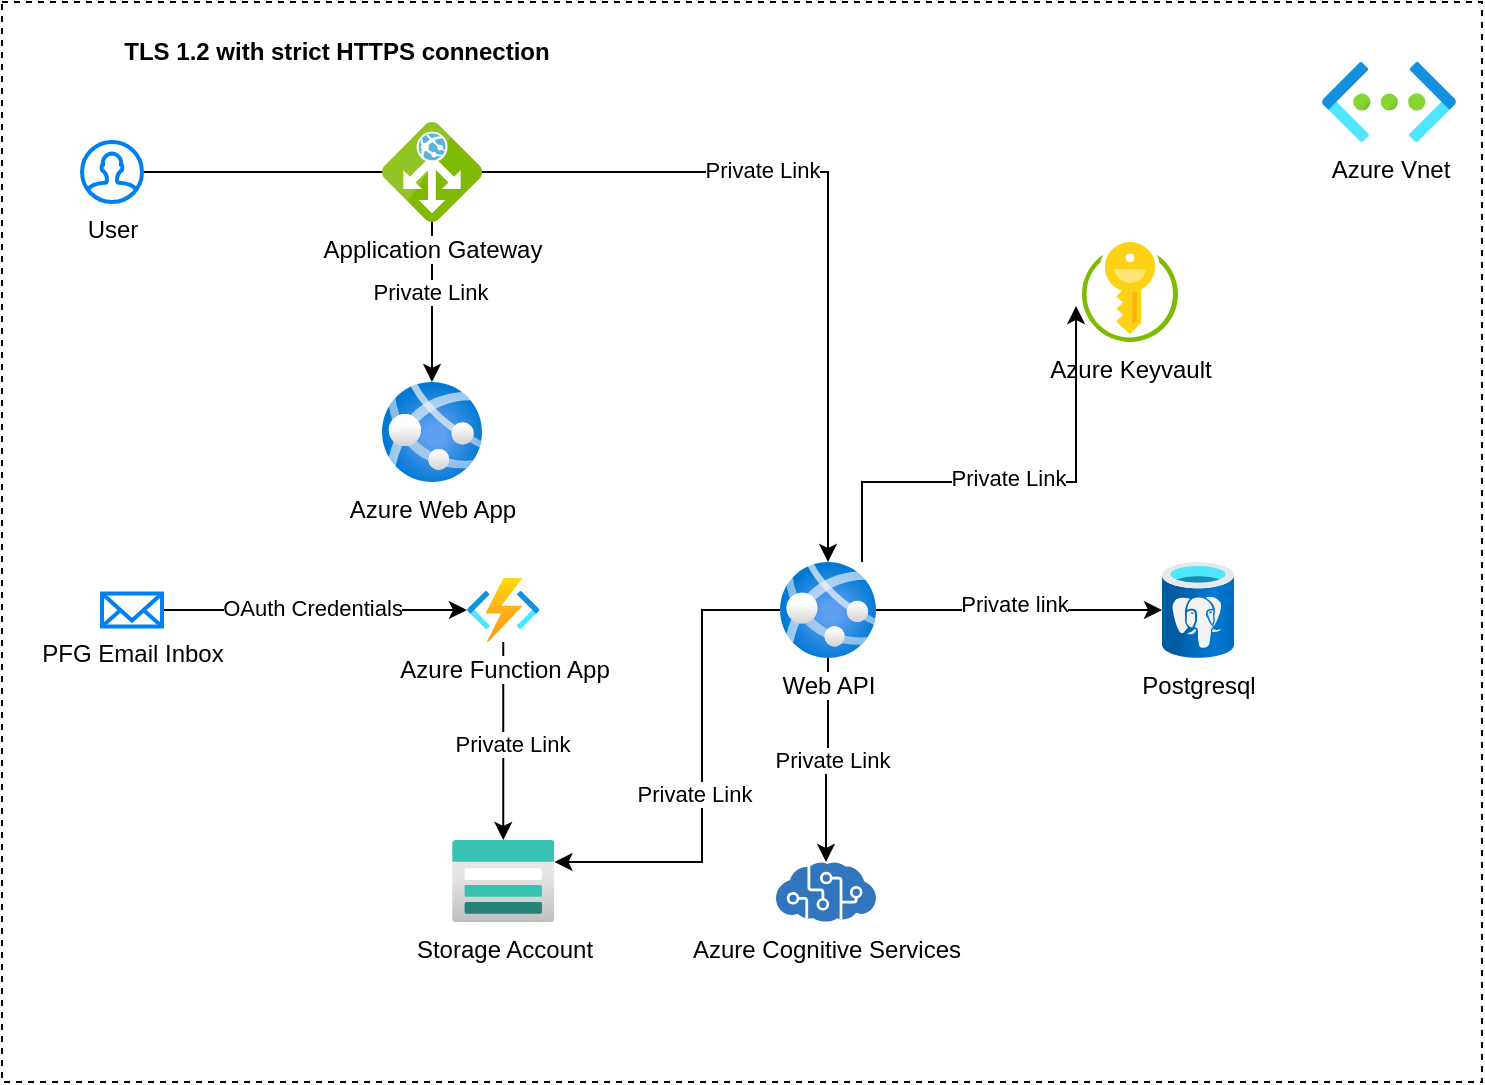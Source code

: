 <mxfile version="24.6.4" type="device">
  <diagram name="Page-1" id="XP20JEtvbyKS0XTEVQfo">
    <mxGraphModel dx="1434" dy="818" grid="1" gridSize="10" guides="1" tooltips="1" connect="1" arrows="1" fold="1" page="1" pageScale="1" pageWidth="850" pageHeight="1100" math="0" shadow="0">
      <root>
        <mxCell id="0" />
        <mxCell id="1" parent="0" />
        <mxCell id="CnIJ5-Kd83_h9Hyl5ng9-6" value="" style="rounded=0;whiteSpace=wrap;html=1;dashed=1;" parent="1" vertex="1">
          <mxGeometry x="20" y="360" width="740" height="540" as="geometry" />
        </mxCell>
        <mxCell id="CnIJ5-Kd83_h9Hyl5ng9-1" value="Azure Web App" style="image;aspect=fixed;html=1;points=[];align=center;fontSize=12;image=img/lib/azure2/app_services/App_Services.svg;" parent="1" vertex="1">
          <mxGeometry x="210" y="550" width="50" height="50" as="geometry" />
        </mxCell>
        <mxCell id="CnIJ5-Kd83_h9Hyl5ng9-4" style="edgeStyle=orthogonalEdgeStyle;rounded=0;orthogonalLoop=1;jettySize=auto;html=1;" parent="1" source="CnIJ5-Kd83_h9Hyl5ng9-2" target="CnIJ5-Kd83_h9Hyl5ng9-1" edge="1">
          <mxGeometry relative="1" as="geometry" />
        </mxCell>
        <mxCell id="YHME-iBn_XcXqwXXWRQl-4" value="Private Link" style="edgeLabel;html=1;align=center;verticalAlign=middle;resizable=0;points=[];" vertex="1" connectable="0" parent="CnIJ5-Kd83_h9Hyl5ng9-4">
          <mxGeometry x="0.64" y="-1" relative="1" as="geometry">
            <mxPoint as="offset" />
          </mxGeometry>
        </mxCell>
        <mxCell id="CnIJ5-Kd83_h9Hyl5ng9-2" value="User" style="html=1;verticalLabelPosition=bottom;align=center;labelBackgroundColor=#ffffff;verticalAlign=top;strokeWidth=2;strokeColor=#0080F0;shadow=0;dashed=0;shape=mxgraph.ios7.icons.user;" parent="1" vertex="1">
          <mxGeometry x="60" y="430" width="30" height="30" as="geometry" />
        </mxCell>
        <mxCell id="CnIJ5-Kd83_h9Hyl5ng9-11" style="edgeStyle=orthogonalEdgeStyle;rounded=0;orthogonalLoop=1;jettySize=auto;html=1;" parent="1" source="CnIJ5-Kd83_h9Hyl5ng9-7" target="CnIJ5-Kd83_h9Hyl5ng9-10" edge="1">
          <mxGeometry relative="1" as="geometry" />
        </mxCell>
        <mxCell id="CnIJ5-Kd83_h9Hyl5ng9-12" value="Private link" style="edgeLabel;html=1;align=center;verticalAlign=middle;resizable=0;points=[];" parent="CnIJ5-Kd83_h9Hyl5ng9-11" vertex="1" connectable="0">
          <mxGeometry x="-0.037" y="3" relative="1" as="geometry">
            <mxPoint as="offset" />
          </mxGeometry>
        </mxCell>
        <mxCell id="CnIJ5-Kd83_h9Hyl5ng9-14" style="edgeStyle=orthogonalEdgeStyle;rounded=0;orthogonalLoop=1;jettySize=auto;html=1;" parent="1" source="CnIJ5-Kd83_h9Hyl5ng9-7" target="CnIJ5-Kd83_h9Hyl5ng9-13" edge="1">
          <mxGeometry relative="1" as="geometry" />
        </mxCell>
        <mxCell id="CnIJ5-Kd83_h9Hyl5ng9-15" value="Private Link" style="edgeLabel;html=1;align=center;verticalAlign=middle;resizable=0;points=[];" parent="CnIJ5-Kd83_h9Hyl5ng9-14" vertex="1" connectable="0">
          <mxGeometry x="-0.02" y="2" relative="1" as="geometry">
            <mxPoint as="offset" />
          </mxGeometry>
        </mxCell>
        <mxCell id="CnIJ5-Kd83_h9Hyl5ng9-25" style="edgeStyle=orthogonalEdgeStyle;rounded=0;orthogonalLoop=1;jettySize=auto;html=1;" parent="1" source="CnIJ5-Kd83_h9Hyl5ng9-7" target="CnIJ5-Kd83_h9Hyl5ng9-16" edge="1">
          <mxGeometry relative="1" as="geometry">
            <Array as="points">
              <mxPoint x="370" y="664" />
              <mxPoint x="370" y="790" />
            </Array>
          </mxGeometry>
        </mxCell>
        <mxCell id="CnIJ5-Kd83_h9Hyl5ng9-26" value="Private Link" style="edgeLabel;html=1;align=center;verticalAlign=middle;resizable=0;points=[];" parent="CnIJ5-Kd83_h9Hyl5ng9-25" vertex="1" connectable="0">
          <mxGeometry x="0.097" y="-4" relative="1" as="geometry">
            <mxPoint as="offset" />
          </mxGeometry>
        </mxCell>
        <mxCell id="CnIJ5-Kd83_h9Hyl5ng9-7" value="Web API" style="image;aspect=fixed;html=1;points=[];align=center;fontSize=12;image=img/lib/azure2/app_services/App_Services.svg;" parent="1" vertex="1">
          <mxGeometry x="409" y="640" width="48" height="48" as="geometry" />
        </mxCell>
        <mxCell id="CnIJ5-Kd83_h9Hyl5ng9-10" value="Postgresql" style="image;aspect=fixed;html=1;points=[];align=center;fontSize=12;image=img/lib/azure2/databases/Azure_Database_PostgreSQL_Server.svg;" parent="1" vertex="1">
          <mxGeometry x="600" y="640" width="36" height="48" as="geometry" />
        </mxCell>
        <mxCell id="CnIJ5-Kd83_h9Hyl5ng9-13" value="Azure Cognitive Services" style="image;sketch=0;aspect=fixed;html=1;points=[];align=center;fontSize=12;image=img/lib/mscae/Cognitive_Services.svg;" parent="1" vertex="1">
          <mxGeometry x="407" y="790" width="50" height="30" as="geometry" />
        </mxCell>
        <mxCell id="CnIJ5-Kd83_h9Hyl5ng9-16" value="Storage Account" style="image;aspect=fixed;html=1;points=[];align=center;fontSize=12;image=img/lib/azure2/storage/Storage_Accounts.svg;" parent="1" vertex="1">
          <mxGeometry x="245" y="779" width="51.25" height="41" as="geometry" />
        </mxCell>
        <mxCell id="CnIJ5-Kd83_h9Hyl5ng9-19" style="edgeStyle=orthogonalEdgeStyle;rounded=0;orthogonalLoop=1;jettySize=auto;html=1;" parent="1" source="CnIJ5-Kd83_h9Hyl5ng9-17" target="CnIJ5-Kd83_h9Hyl5ng9-18" edge="1">
          <mxGeometry relative="1" as="geometry" />
        </mxCell>
        <mxCell id="CnIJ5-Kd83_h9Hyl5ng9-21" value="OAuth Credentials" style="edgeLabel;html=1;align=center;verticalAlign=middle;resizable=0;points=[];" parent="CnIJ5-Kd83_h9Hyl5ng9-19" vertex="1" connectable="0">
          <mxGeometry x="-0.026" y="1" relative="1" as="geometry">
            <mxPoint as="offset" />
          </mxGeometry>
        </mxCell>
        <mxCell id="CnIJ5-Kd83_h9Hyl5ng9-17" value="PFG Email Inbox" style="html=1;verticalLabelPosition=bottom;align=center;labelBackgroundColor=#ffffff;verticalAlign=top;strokeWidth=2;strokeColor=#0080F0;shadow=0;dashed=0;shape=mxgraph.ios7.icons.mail;" parent="1" vertex="1">
          <mxGeometry x="70" y="655.75" width="30" height="16.5" as="geometry" />
        </mxCell>
        <mxCell id="CnIJ5-Kd83_h9Hyl5ng9-20" style="edgeStyle=orthogonalEdgeStyle;rounded=0;orthogonalLoop=1;jettySize=auto;html=1;" parent="1" source="CnIJ5-Kd83_h9Hyl5ng9-18" target="CnIJ5-Kd83_h9Hyl5ng9-16" edge="1">
          <mxGeometry relative="1" as="geometry" />
        </mxCell>
        <mxCell id="CnIJ5-Kd83_h9Hyl5ng9-22" value="Private Link" style="edgeLabel;html=1;align=center;verticalAlign=middle;resizable=0;points=[];" parent="CnIJ5-Kd83_h9Hyl5ng9-20" vertex="1" connectable="0">
          <mxGeometry x="0.03" y="4" relative="1" as="geometry">
            <mxPoint as="offset" />
          </mxGeometry>
        </mxCell>
        <mxCell id="CnIJ5-Kd83_h9Hyl5ng9-18" value="Azure Function App" style="image;aspect=fixed;html=1;points=[];align=center;fontSize=12;image=img/lib/azure2/iot/Function_Apps.svg;" parent="1" vertex="1">
          <mxGeometry x="252.49" y="648" width="36.27" height="32" as="geometry" />
        </mxCell>
        <mxCell id="CnIJ5-Kd83_h9Hyl5ng9-24" value="Azure Vnet" style="image;aspect=fixed;html=1;points=[];align=center;fontSize=12;image=img/lib/azure2/networking/Virtual_Networks.svg;" parent="1" vertex="1">
          <mxGeometry x="680" y="390" width="67" height="40" as="geometry" />
        </mxCell>
        <mxCell id="CnIJ5-Kd83_h9Hyl5ng9-27" value="TLS 1.2 with strict HTTPS connection" style="text;html=1;align=center;verticalAlign=middle;whiteSpace=wrap;rounded=0;fontStyle=1" parent="1" vertex="1">
          <mxGeometry x="45" y="370" width="285" height="30" as="geometry" />
        </mxCell>
        <mxCell id="dwLmH1JB4ZqblYppsKAX-1" value="Azure Keyvault" style="image;sketch=0;aspect=fixed;html=1;points=[];align=center;fontSize=12;image=img/lib/mscae/Key_Vaults.svg;" parent="1" vertex="1">
          <mxGeometry x="560" y="480" width="48" height="50" as="geometry" />
        </mxCell>
        <mxCell id="dwLmH1JB4ZqblYppsKAX-2" style="edgeStyle=orthogonalEdgeStyle;rounded=0;orthogonalLoop=1;jettySize=auto;html=1;entryX=-0.062;entryY=0.64;entryDx=0;entryDy=0;entryPerimeter=0;" parent="1" source="CnIJ5-Kd83_h9Hyl5ng9-7" target="dwLmH1JB4ZqblYppsKAX-1" edge="1">
          <mxGeometry relative="1" as="geometry">
            <Array as="points">
              <mxPoint x="450" y="600" />
              <mxPoint x="557" y="600" />
            </Array>
          </mxGeometry>
        </mxCell>
        <mxCell id="dwLmH1JB4ZqblYppsKAX-3" value="Private Link" style="edgeLabel;html=1;align=center;verticalAlign=middle;resizable=0;points=[];" parent="dwLmH1JB4ZqblYppsKAX-2" vertex="1" connectable="0">
          <mxGeometry x="-0.038" y="2" relative="1" as="geometry">
            <mxPoint as="offset" />
          </mxGeometry>
        </mxCell>
        <mxCell id="YHME-iBn_XcXqwXXWRQl-2" style="edgeStyle=orthogonalEdgeStyle;rounded=0;orthogonalLoop=1;jettySize=auto;html=1;" edge="1" parent="1" source="YHME-iBn_XcXqwXXWRQl-1" target="CnIJ5-Kd83_h9Hyl5ng9-7">
          <mxGeometry relative="1" as="geometry" />
        </mxCell>
        <mxCell id="YHME-iBn_XcXqwXXWRQl-3" value="Private Link" style="edgeLabel;html=1;align=center;verticalAlign=middle;resizable=0;points=[];" vertex="1" connectable="0" parent="YHME-iBn_XcXqwXXWRQl-2">
          <mxGeometry x="-0.239" y="1" relative="1" as="geometry">
            <mxPoint as="offset" />
          </mxGeometry>
        </mxCell>
        <mxCell id="YHME-iBn_XcXqwXXWRQl-1" value="Application Gateway" style="image;sketch=0;aspect=fixed;html=1;points=[];align=center;fontSize=12;image=img/lib/mscae/Application_Gateway.svg;" vertex="1" parent="1">
          <mxGeometry x="210" y="420" width="50" height="50" as="geometry" />
        </mxCell>
      </root>
    </mxGraphModel>
  </diagram>
</mxfile>
